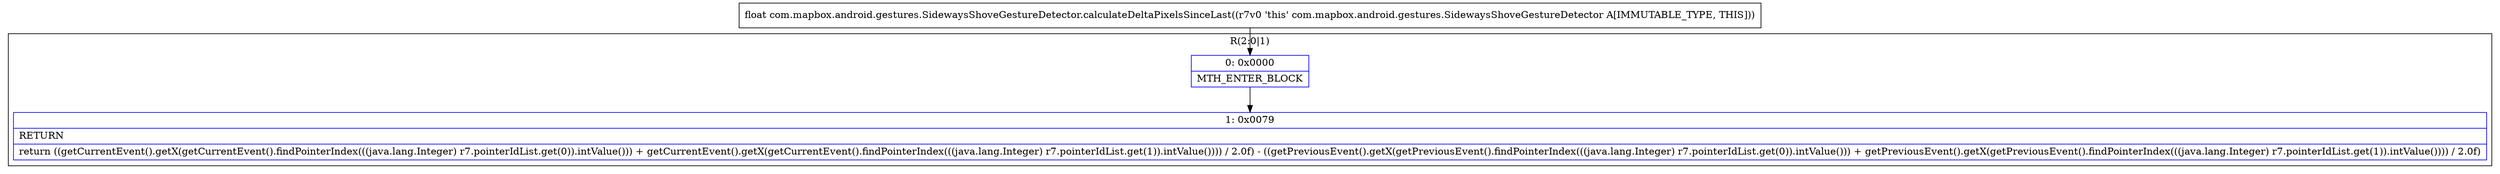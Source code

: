 digraph "CFG forcom.mapbox.android.gestures.SidewaysShoveGestureDetector.calculateDeltaPixelsSinceLast()F" {
subgraph cluster_Region_1343580824 {
label = "R(2:0|1)";
node [shape=record,color=blue];
Node_0 [shape=record,label="{0\:\ 0x0000|MTH_ENTER_BLOCK\l}"];
Node_1 [shape=record,label="{1\:\ 0x0079|RETURN\l|return ((getCurrentEvent().getX(getCurrentEvent().findPointerIndex(((java.lang.Integer) r7.pointerIdList.get(0)).intValue())) + getCurrentEvent().getX(getCurrentEvent().findPointerIndex(((java.lang.Integer) r7.pointerIdList.get(1)).intValue()))) \/ 2.0f) \- ((getPreviousEvent().getX(getPreviousEvent().findPointerIndex(((java.lang.Integer) r7.pointerIdList.get(0)).intValue())) + getPreviousEvent().getX(getPreviousEvent().findPointerIndex(((java.lang.Integer) r7.pointerIdList.get(1)).intValue()))) \/ 2.0f)\l}"];
}
MethodNode[shape=record,label="{float com.mapbox.android.gestures.SidewaysShoveGestureDetector.calculateDeltaPixelsSinceLast((r7v0 'this' com.mapbox.android.gestures.SidewaysShoveGestureDetector A[IMMUTABLE_TYPE, THIS])) }"];
MethodNode -> Node_0;
Node_0 -> Node_1;
}

